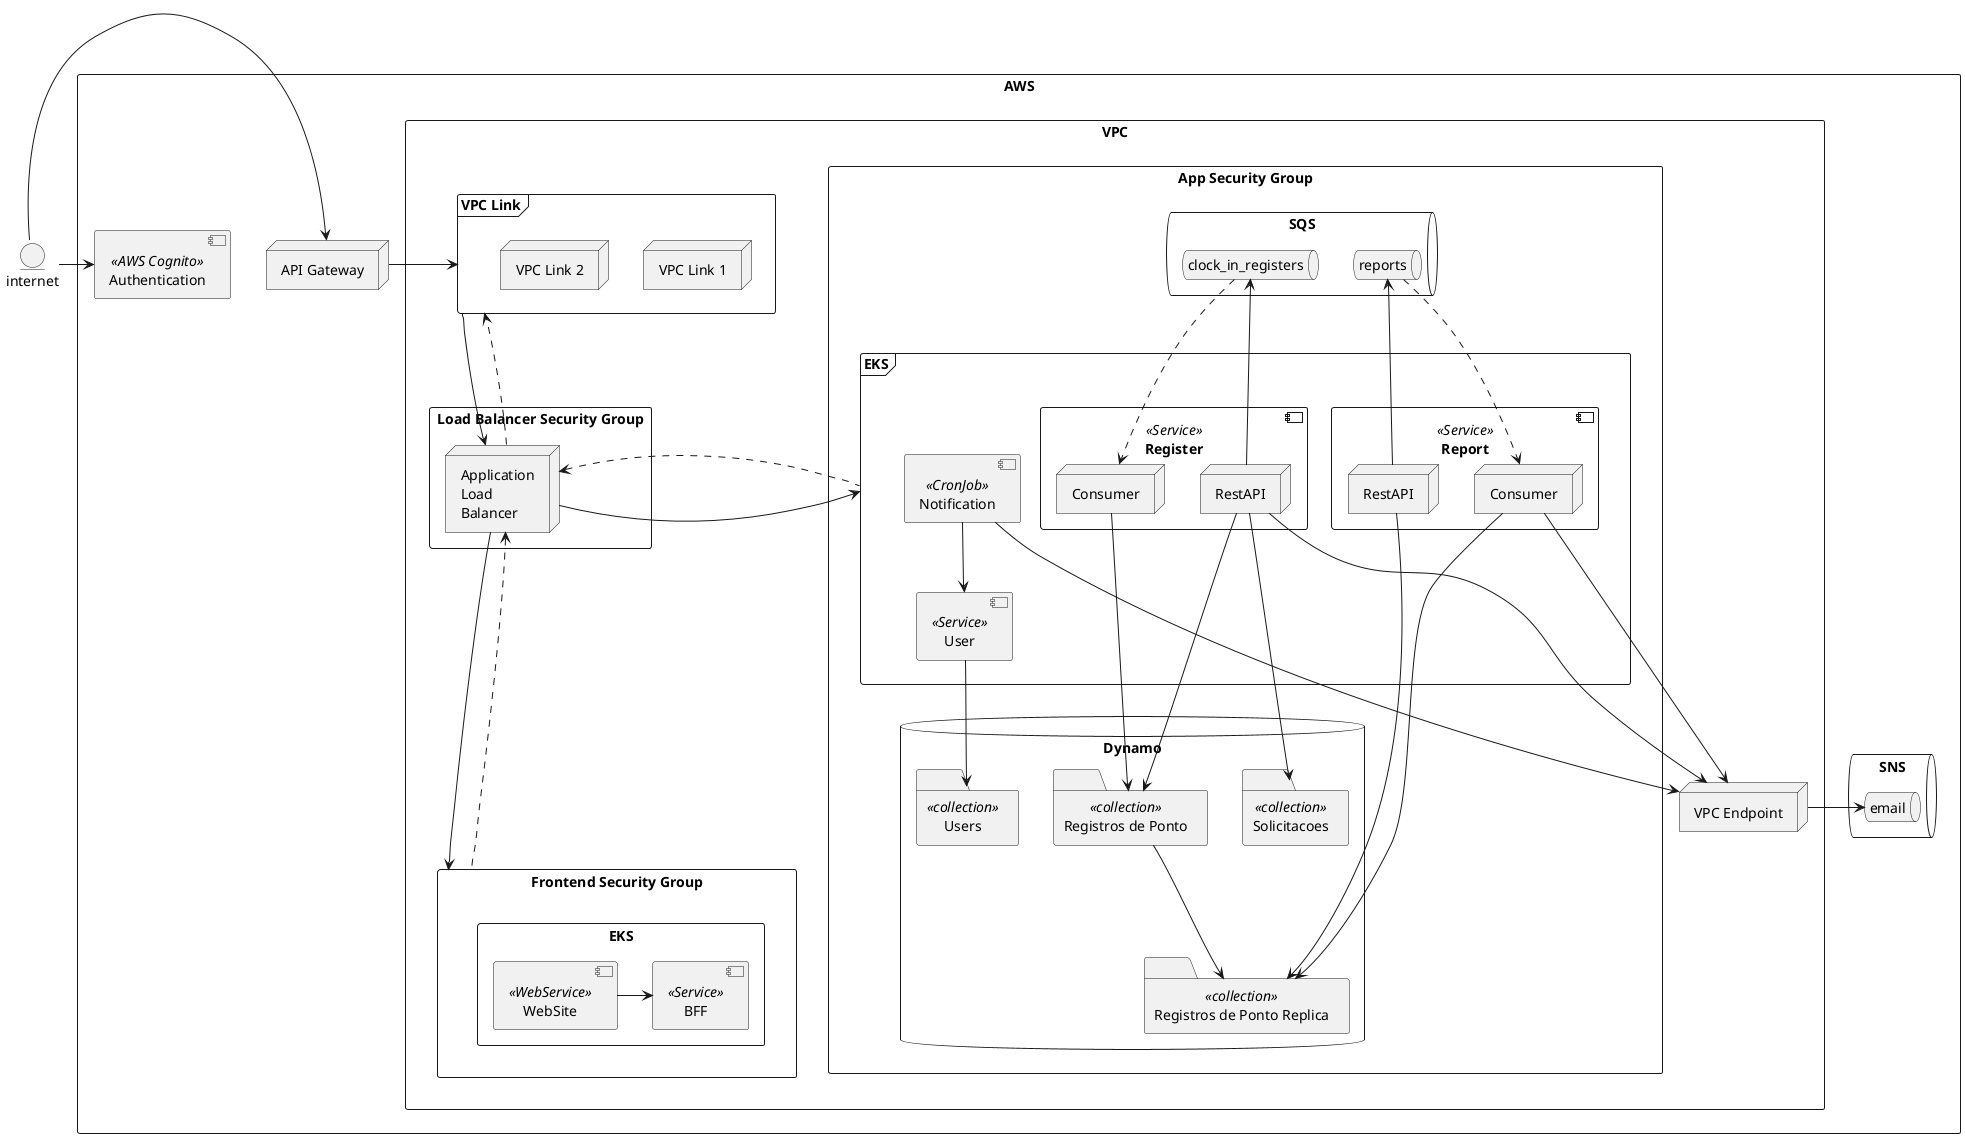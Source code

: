 @startuml

rectangle AWS {
    component "Authentication" <<AWS Cognito>> as auth
    node "API Gateway" as apigw
    queue "SNS"{
        queue email as email
    }
    rectangle "VPC" {

        rectangle "Frontend Security Group" as frontsg{
            rectangle "EKS" as fronteks{
                component "WebSite" <<WebService>> as site
                component "BFF" <<Service>> as bff
            }
        }

        rectangle "App Security Group" as asg{

            frame "EKS" as eks{
                component "Register" <<Service>> as registro{
                    node "Consumer" as consumerreg
                    node "RestAPI" as restreg
                }

                component "Report" <<Service>> as report{
                    node "RestAPI" as restrep
                    node "Consumer" as consumerrep
                }

                component "Notification" <<CronJob>> as notification
                component "User" <<Service>> as user
            }

            queue "SQS" {
                queue clock_in_registers as registers
                queue reports as reports
            }


            database "Dynamo"{
                folder "Users" <<collection>> as tbusers
                folder "Registros de Ponto" <<collection>> as tbregistros
                folder "Registros de Ponto Replica" <<collection>> as tbregistrosrep
                folder "Solicitacoes" <<collection>> as tbsolicita
            }
        }

        rectangle "Load Balancer Security Group" as albsg{
            node "Application\nLoad\nBalancer" as alb
        }
        frame "VPC Link" as vpclink {
            node "VPC Link 1"
            node "VPC Link 2"
        }
        node "VPC Endpoint" as vpcendpoint
    }


}
entity internet

internet -> apigw
internet -left-> auth
apigw -> vpclink
vpclink -down-> alb
vpclink <.up. alb


alb -right-> eks
alb <.right. eks

alb --down--> frontsg
alb <..down.. frontsg

notification --> user
user --> tbusers

restreg -> registers
registers ..> consumerreg
consumerreg -down-> tbregistros

notification -down--> vpcendpoint

vpcendpoint -right-> email

tbregistros -down-> tbregistrosrep

consumerrep -down-> tbregistrosrep
restrep -> reports
reports ..> consumerrep
consumerrep -down--> vpcendpoint

site -right-> bff
restreg -> tbregistros
restrep -> tbregistrosrep

restreg -> tbsolicita
restreg -> vpcendpoint


@enduml